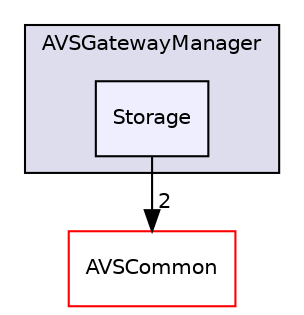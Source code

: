 digraph "/workplace/avs-device-sdk/AVSGatewayManager/include/AVSGatewayManager/Storage" {
  compound=true
  node [ fontsize="10", fontname="Helvetica"];
  edge [ labelfontsize="10", labelfontname="Helvetica"];
  subgraph clusterdir_4b7eb928d017a80c921794c44cfcae78 {
    graph [ bgcolor="#ddddee", pencolor="black", label="AVSGatewayManager" fontname="Helvetica", fontsize="10", URL="dir_4b7eb928d017a80c921794c44cfcae78.html"]
  dir_3d8d4bd5f7d1154769dd15a38a11f7fb [shape=box, label="Storage", style="filled", fillcolor="#eeeeff", pencolor="black", URL="dir_3d8d4bd5f7d1154769dd15a38a11f7fb.html"];
  }
  dir_13e65effb2bde530b17b3d5eefcd0266 [shape=box label="AVSCommon" fillcolor="white" style="filled" color="red" URL="dir_13e65effb2bde530b17b3d5eefcd0266.html"];
  dir_3d8d4bd5f7d1154769dd15a38a11f7fb->dir_13e65effb2bde530b17b3d5eefcd0266 [headlabel="2", labeldistance=1.5 headhref="dir_000250_000017.html"];
}

